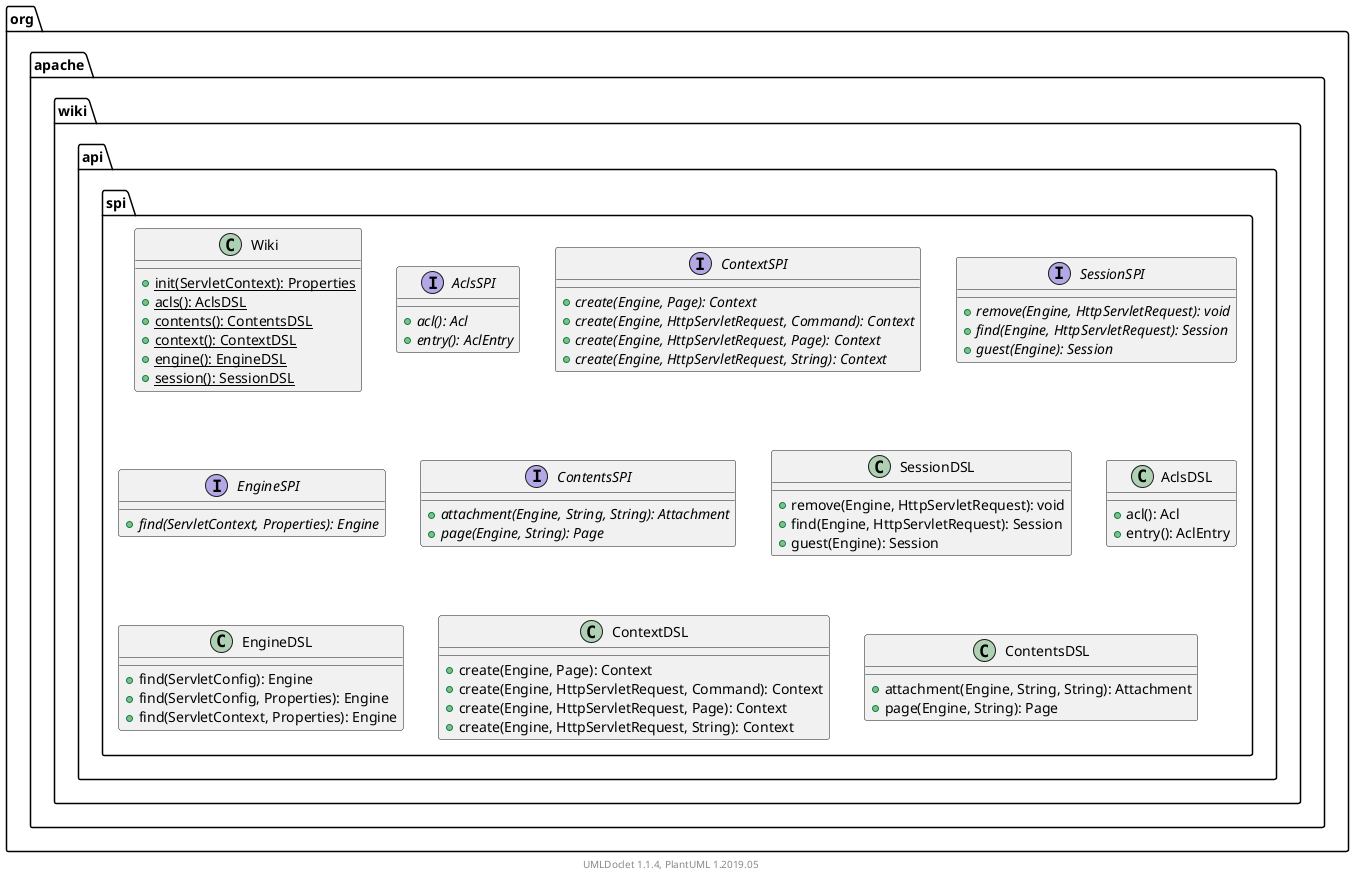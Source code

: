 @startuml

    namespace org.apache.wiki.api.spi {

        class Wiki [[Wiki.html]] {
            {static} +init(ServletContext): Properties
            {static} +acls(): AclsDSL
            {static} +contents(): ContentsDSL
            {static} +context(): ContextDSL
            {static} +engine(): EngineDSL
            {static} +session(): SessionDSL
        }

        interface AclsSPI [[AclsSPI.html]] {
            {abstract} +acl(): Acl
            {abstract} +entry(): AclEntry
        }

        interface ContextSPI [[ContextSPI.html]] {
            {abstract} +create(Engine, Page): Context
            {abstract} +create(Engine, HttpServletRequest, Command): Context
            {abstract} +create(Engine, HttpServletRequest, Page): Context
            {abstract} +create(Engine, HttpServletRequest, String): Context
        }

        interface SessionSPI [[SessionSPI.html]] {
            {abstract} +remove(Engine, HttpServletRequest): void
            {abstract} +find(Engine, HttpServletRequest): Session
            {abstract} +guest(Engine): Session
        }

        interface EngineSPI [[EngineSPI.html]] {
            {abstract} +find(ServletContext, Properties): Engine
        }

        interface ContentsSPI [[ContentsSPI.html]] {
            {abstract} +attachment(Engine, String, String): Attachment
            {abstract} +page(Engine, String): Page
        }

        class SessionDSL [[SessionDSL.html]] {
            +remove(Engine, HttpServletRequest): void
            +find(Engine, HttpServletRequest): Session
            +guest(Engine): Session
        }

        class AclsDSL [[AclsDSL.html]] {
            +acl(): Acl
            +entry(): AclEntry
        }

        class EngineDSL [[EngineDSL.html]] {
            +find(ServletConfig): Engine
            +find(ServletConfig, Properties): Engine
            +find(ServletContext, Properties): Engine
        }

        class ContextDSL [[ContextDSL.html]] {
            +create(Engine, Page): Context
            +create(Engine, HttpServletRequest, Command): Context
            +create(Engine, HttpServletRequest, Page): Context
            +create(Engine, HttpServletRequest, String): Context
        }

        class ContentsDSL [[ContentsDSL.html]] {
            +attachment(Engine, String, String): Attachment
            +page(Engine, String): Page
        }

    }


    center footer UMLDoclet 1.1.4, PlantUML 1.2019.05
@enduml
